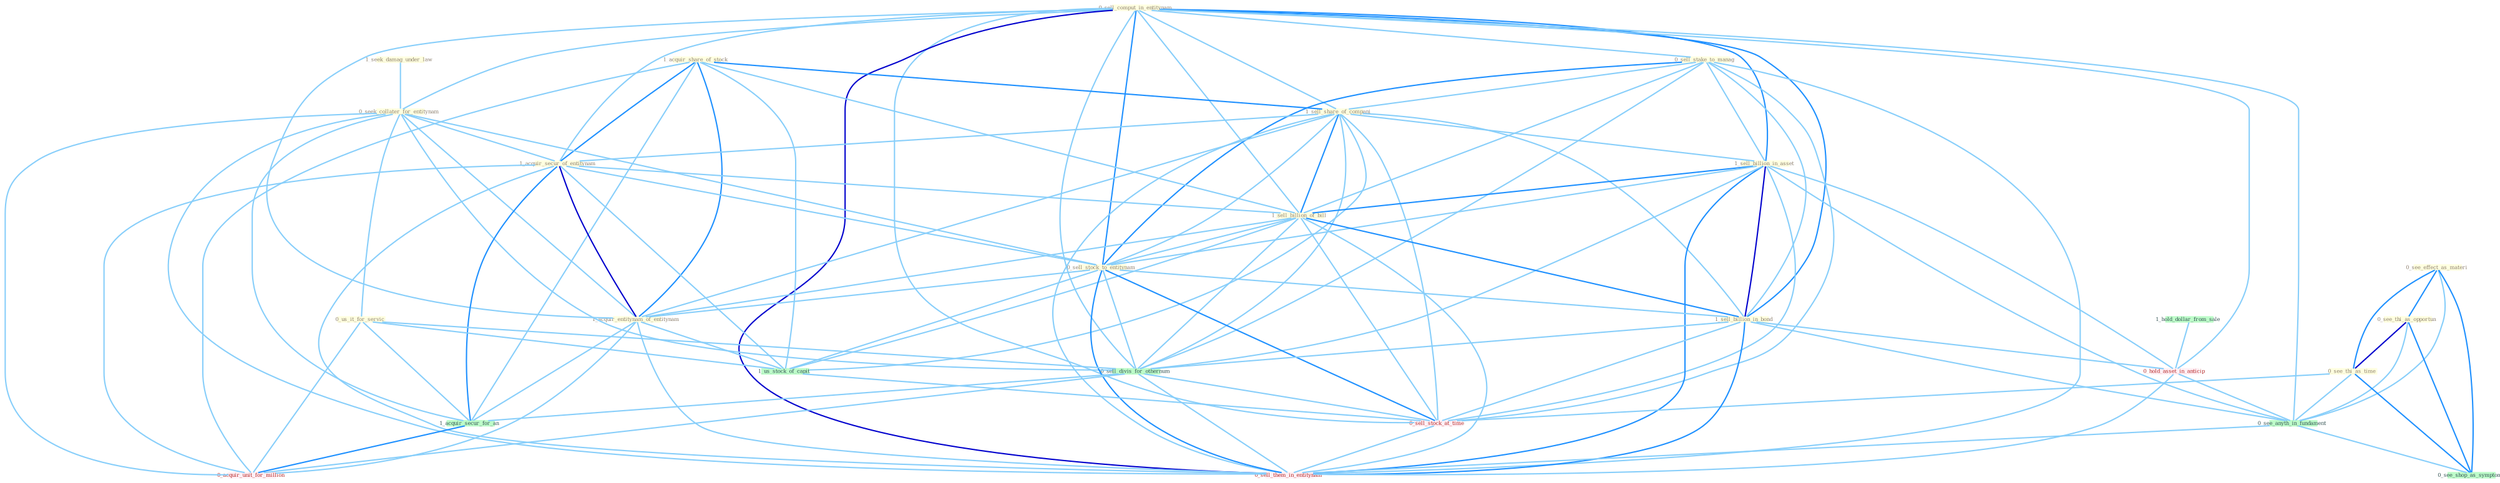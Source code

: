 Graph G{ 
    node
    [shape=polygon,style=filled,width=.5,height=.06,color="#BDFCC9",fixedsize=true,fontsize=4,
    fontcolor="#2f4f4f"];
    {node
    [color="#ffffe0", fontcolor="#8b7d6b"] "0_sell_comput_in_entitynam " "0_sell_stake_to_manag " "1_seek_damag_under_law " "1_acquir_share_of_stock " "0_seek_collater_for_entitynam " "1_sell_share_of_compani " "1_sell_billion_in_asset " "1_acquir_secur_of_entitynam " "1_sell_billion_of_bill " "0_see_effect_as_materi " "0_see_thi_as_opportun " "0_sell_stock_to_entitynam " "0_see_thi_as_time " "1_sell_billion_in_bond " "0_us_it_for_servic " "1_acquir_entitynam_of_entitynam "}
{node [color="#fff0f5", fontcolor="#b22222"] "0_hold_asset_in_anticip " "0_sell_stock_at_time " "0_acquir_unit_for_million " "0_sell_them_in_entitynam "}
edge [color="#B0E2FF"];

	"0_sell_comput_in_entitynam " -- "0_sell_stake_to_manag " [w="1", color="#87cefa" ];
	"0_sell_comput_in_entitynam " -- "0_seek_collater_for_entitynam " [w="1", color="#87cefa" ];
	"0_sell_comput_in_entitynam " -- "1_sell_share_of_compani " [w="1", color="#87cefa" ];
	"0_sell_comput_in_entitynam " -- "1_sell_billion_in_asset " [w="2", color="#1e90ff" , len=0.8];
	"0_sell_comput_in_entitynam " -- "1_acquir_secur_of_entitynam " [w="1", color="#87cefa" ];
	"0_sell_comput_in_entitynam " -- "1_sell_billion_of_bill " [w="1", color="#87cefa" ];
	"0_sell_comput_in_entitynam " -- "0_sell_stock_to_entitynam " [w="2", color="#1e90ff" , len=0.8];
	"0_sell_comput_in_entitynam " -- "1_sell_billion_in_bond " [w="2", color="#1e90ff" , len=0.8];
	"0_sell_comput_in_entitynam " -- "1_acquir_entitynam_of_entitynam " [w="1", color="#87cefa" ];
	"0_sell_comput_in_entitynam " -- "0_sell_divis_for_othernum " [w="1", color="#87cefa" ];
	"0_sell_comput_in_entitynam " -- "0_hold_asset_in_anticip " [w="1", color="#87cefa" ];
	"0_sell_comput_in_entitynam " -- "0_sell_stock_at_time " [w="1", color="#87cefa" ];
	"0_sell_comput_in_entitynam " -- "0_see_anyth_in_fundament " [w="1", color="#87cefa" ];
	"0_sell_comput_in_entitynam " -- "0_sell_them_in_entitynam " [w="3", color="#0000cd" , len=0.6];
	"0_sell_stake_to_manag " -- "1_sell_share_of_compani " [w="1", color="#87cefa" ];
	"0_sell_stake_to_manag " -- "1_sell_billion_in_asset " [w="1", color="#87cefa" ];
	"0_sell_stake_to_manag " -- "1_sell_billion_of_bill " [w="1", color="#87cefa" ];
	"0_sell_stake_to_manag " -- "0_sell_stock_to_entitynam " [w="2", color="#1e90ff" , len=0.8];
	"0_sell_stake_to_manag " -- "1_sell_billion_in_bond " [w="1", color="#87cefa" ];
	"0_sell_stake_to_manag " -- "0_sell_divis_for_othernum " [w="1", color="#87cefa" ];
	"0_sell_stake_to_manag " -- "0_sell_stock_at_time " [w="1", color="#87cefa" ];
	"0_sell_stake_to_manag " -- "0_sell_them_in_entitynam " [w="1", color="#87cefa" ];
	"1_seek_damag_under_law " -- "0_seek_collater_for_entitynam " [w="1", color="#87cefa" ];
	"1_acquir_share_of_stock " -- "1_sell_share_of_compani " [w="2", color="#1e90ff" , len=0.8];
	"1_acquir_share_of_stock " -- "1_acquir_secur_of_entitynam " [w="2", color="#1e90ff" , len=0.8];
	"1_acquir_share_of_stock " -- "1_sell_billion_of_bill " [w="1", color="#87cefa" ];
	"1_acquir_share_of_stock " -- "1_acquir_entitynam_of_entitynam " [w="2", color="#1e90ff" , len=0.8];
	"1_acquir_share_of_stock " -- "1_acquir_secur_for_an " [w="1", color="#87cefa" ];
	"1_acquir_share_of_stock " -- "1_us_stock_of_capit " [w="1", color="#87cefa" ];
	"1_acquir_share_of_stock " -- "0_acquir_unit_for_million " [w="1", color="#87cefa" ];
	"0_seek_collater_for_entitynam " -- "1_acquir_secur_of_entitynam " [w="1", color="#87cefa" ];
	"0_seek_collater_for_entitynam " -- "0_sell_stock_to_entitynam " [w="1", color="#87cefa" ];
	"0_seek_collater_for_entitynam " -- "0_us_it_for_servic " [w="1", color="#87cefa" ];
	"0_seek_collater_for_entitynam " -- "1_acquir_entitynam_of_entitynam " [w="1", color="#87cefa" ];
	"0_seek_collater_for_entitynam " -- "0_sell_divis_for_othernum " [w="1", color="#87cefa" ];
	"0_seek_collater_for_entitynam " -- "1_acquir_secur_for_an " [w="1", color="#87cefa" ];
	"0_seek_collater_for_entitynam " -- "0_acquir_unit_for_million " [w="1", color="#87cefa" ];
	"0_seek_collater_for_entitynam " -- "0_sell_them_in_entitynam " [w="1", color="#87cefa" ];
	"1_sell_share_of_compani " -- "1_sell_billion_in_asset " [w="1", color="#87cefa" ];
	"1_sell_share_of_compani " -- "1_acquir_secur_of_entitynam " [w="1", color="#87cefa" ];
	"1_sell_share_of_compani " -- "1_sell_billion_of_bill " [w="2", color="#1e90ff" , len=0.8];
	"1_sell_share_of_compani " -- "0_sell_stock_to_entitynam " [w="1", color="#87cefa" ];
	"1_sell_share_of_compani " -- "1_sell_billion_in_bond " [w="1", color="#87cefa" ];
	"1_sell_share_of_compani " -- "1_acquir_entitynam_of_entitynam " [w="1", color="#87cefa" ];
	"1_sell_share_of_compani " -- "0_sell_divis_for_othernum " [w="1", color="#87cefa" ];
	"1_sell_share_of_compani " -- "1_us_stock_of_capit " [w="1", color="#87cefa" ];
	"1_sell_share_of_compani " -- "0_sell_stock_at_time " [w="1", color="#87cefa" ];
	"1_sell_share_of_compani " -- "0_sell_them_in_entitynam " [w="1", color="#87cefa" ];
	"1_sell_billion_in_asset " -- "1_sell_billion_of_bill " [w="2", color="#1e90ff" , len=0.8];
	"1_sell_billion_in_asset " -- "0_sell_stock_to_entitynam " [w="1", color="#87cefa" ];
	"1_sell_billion_in_asset " -- "1_sell_billion_in_bond " [w="3", color="#0000cd" , len=0.6];
	"1_sell_billion_in_asset " -- "0_sell_divis_for_othernum " [w="1", color="#87cefa" ];
	"1_sell_billion_in_asset " -- "0_hold_asset_in_anticip " [w="1", color="#87cefa" ];
	"1_sell_billion_in_asset " -- "0_sell_stock_at_time " [w="1", color="#87cefa" ];
	"1_sell_billion_in_asset " -- "0_see_anyth_in_fundament " [w="1", color="#87cefa" ];
	"1_sell_billion_in_asset " -- "0_sell_them_in_entitynam " [w="2", color="#1e90ff" , len=0.8];
	"1_acquir_secur_of_entitynam " -- "1_sell_billion_of_bill " [w="1", color="#87cefa" ];
	"1_acquir_secur_of_entitynam " -- "0_sell_stock_to_entitynam " [w="1", color="#87cefa" ];
	"1_acquir_secur_of_entitynam " -- "1_acquir_entitynam_of_entitynam " [w="3", color="#0000cd" , len=0.6];
	"1_acquir_secur_of_entitynam " -- "1_acquir_secur_for_an " [w="2", color="#1e90ff" , len=0.8];
	"1_acquir_secur_of_entitynam " -- "1_us_stock_of_capit " [w="1", color="#87cefa" ];
	"1_acquir_secur_of_entitynam " -- "0_acquir_unit_for_million " [w="1", color="#87cefa" ];
	"1_acquir_secur_of_entitynam " -- "0_sell_them_in_entitynam " [w="1", color="#87cefa" ];
	"1_sell_billion_of_bill " -- "0_sell_stock_to_entitynam " [w="1", color="#87cefa" ];
	"1_sell_billion_of_bill " -- "1_sell_billion_in_bond " [w="2", color="#1e90ff" , len=0.8];
	"1_sell_billion_of_bill " -- "1_acquir_entitynam_of_entitynam " [w="1", color="#87cefa" ];
	"1_sell_billion_of_bill " -- "0_sell_divis_for_othernum " [w="1", color="#87cefa" ];
	"1_sell_billion_of_bill " -- "1_us_stock_of_capit " [w="1", color="#87cefa" ];
	"1_sell_billion_of_bill " -- "0_sell_stock_at_time " [w="1", color="#87cefa" ];
	"1_sell_billion_of_bill " -- "0_sell_them_in_entitynam " [w="1", color="#87cefa" ];
	"0_see_effect_as_materi " -- "0_see_thi_as_opportun " [w="2", color="#1e90ff" , len=0.8];
	"0_see_effect_as_materi " -- "0_see_thi_as_time " [w="2", color="#1e90ff" , len=0.8];
	"0_see_effect_as_materi " -- "0_see_anyth_in_fundament " [w="1", color="#87cefa" ];
	"0_see_effect_as_materi " -- "0_see_shop_as_symptom " [w="2", color="#1e90ff" , len=0.8];
	"0_see_thi_as_opportun " -- "0_see_thi_as_time " [w="3", color="#0000cd" , len=0.6];
	"0_see_thi_as_opportun " -- "0_see_anyth_in_fundament " [w="1", color="#87cefa" ];
	"0_see_thi_as_opportun " -- "0_see_shop_as_symptom " [w="2", color="#1e90ff" , len=0.8];
	"0_sell_stock_to_entitynam " -- "1_sell_billion_in_bond " [w="1", color="#87cefa" ];
	"0_sell_stock_to_entitynam " -- "1_acquir_entitynam_of_entitynam " [w="1", color="#87cefa" ];
	"0_sell_stock_to_entitynam " -- "0_sell_divis_for_othernum " [w="1", color="#87cefa" ];
	"0_sell_stock_to_entitynam " -- "1_us_stock_of_capit " [w="1", color="#87cefa" ];
	"0_sell_stock_to_entitynam " -- "0_sell_stock_at_time " [w="2", color="#1e90ff" , len=0.8];
	"0_sell_stock_to_entitynam " -- "0_sell_them_in_entitynam " [w="2", color="#1e90ff" , len=0.8];
	"0_see_thi_as_time " -- "0_sell_stock_at_time " [w="1", color="#87cefa" ];
	"0_see_thi_as_time " -- "0_see_anyth_in_fundament " [w="1", color="#87cefa" ];
	"0_see_thi_as_time " -- "0_see_shop_as_symptom " [w="2", color="#1e90ff" , len=0.8];
	"1_sell_billion_in_bond " -- "0_sell_divis_for_othernum " [w="1", color="#87cefa" ];
	"1_sell_billion_in_bond " -- "0_hold_asset_in_anticip " [w="1", color="#87cefa" ];
	"1_sell_billion_in_bond " -- "0_sell_stock_at_time " [w="1", color="#87cefa" ];
	"1_sell_billion_in_bond " -- "0_see_anyth_in_fundament " [w="1", color="#87cefa" ];
	"1_sell_billion_in_bond " -- "0_sell_them_in_entitynam " [w="2", color="#1e90ff" , len=0.8];
	"0_us_it_for_servic " -- "0_sell_divis_for_othernum " [w="1", color="#87cefa" ];
	"0_us_it_for_servic " -- "1_acquir_secur_for_an " [w="1", color="#87cefa" ];
	"0_us_it_for_servic " -- "1_us_stock_of_capit " [w="1", color="#87cefa" ];
	"0_us_it_for_servic " -- "0_acquir_unit_for_million " [w="1", color="#87cefa" ];
	"1_acquir_entitynam_of_entitynam " -- "1_acquir_secur_for_an " [w="1", color="#87cefa" ];
	"1_acquir_entitynam_of_entitynam " -- "1_us_stock_of_capit " [w="1", color="#87cefa" ];
	"1_acquir_entitynam_of_entitynam " -- "0_acquir_unit_for_million " [w="1", color="#87cefa" ];
	"1_acquir_entitynam_of_entitynam " -- "0_sell_them_in_entitynam " [w="1", color="#87cefa" ];
	"0_sell_divis_for_othernum " -- "1_acquir_secur_for_an " [w="1", color="#87cefa" ];
	"0_sell_divis_for_othernum " -- "0_sell_stock_at_time " [w="1", color="#87cefa" ];
	"0_sell_divis_for_othernum " -- "0_acquir_unit_for_million " [w="1", color="#87cefa" ];
	"0_sell_divis_for_othernum " -- "0_sell_them_in_entitynam " [w="1", color="#87cefa" ];
	"1_acquir_secur_for_an " -- "0_acquir_unit_for_million " [w="2", color="#1e90ff" , len=0.8];
	"1_us_stock_of_capit " -- "0_sell_stock_at_time " [w="1", color="#87cefa" ];
	"1_hold_dollar_from_sale " -- "0_hold_asset_in_anticip " [w="1", color="#87cefa" ];
	"0_hold_asset_in_anticip " -- "0_see_anyth_in_fundament " [w="1", color="#87cefa" ];
	"0_hold_asset_in_anticip " -- "0_sell_them_in_entitynam " [w="1", color="#87cefa" ];
	"0_sell_stock_at_time " -- "0_sell_them_in_entitynam " [w="1", color="#87cefa" ];
	"0_see_anyth_in_fundament " -- "0_see_shop_as_symptom " [w="1", color="#87cefa" ];
	"0_see_anyth_in_fundament " -- "0_sell_them_in_entitynam " [w="1", color="#87cefa" ];
}